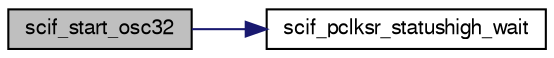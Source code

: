 digraph G
{
  edge [fontname="FreeSans",fontsize="10",labelfontname="FreeSans",labelfontsize="10"];
  node [fontname="FreeSans",fontsize="10",shape=record];
  rankdir=LR;
  Node1 [label="scif_start_osc32",height=0.2,width=0.4,color="black", fillcolor="grey75", style="filled" fontcolor="black"];
  Node1 -> Node2 [color="midnightblue",fontsize="10",style="solid",fontname="FreeSans"];
  Node2 [label="scif_pclksr_statushigh_wait",height=0.2,width=0.4,color="black", fillcolor="white", style="filled",URL="$a00041.html#a5f0069245d4d5cbfea5cb6b3300a6c0b",tooltip="Wait for a status high in the Power and Clocks status register."];
}

